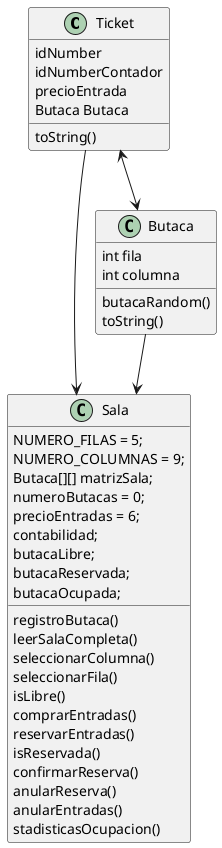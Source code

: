 @startuml


class Ticket {
    idNumber
    idNumberContador
    precioEntrada
    Butaca Butaca

    toString()
}

class Sala{
    NUMERO_FILAS = 5;
    NUMERO_COLUMNAS = 9;
    Butaca[][] matrizSala;
    numeroButacas = 0;
    precioEntradas = 6;
    contabilidad;
    butacaLibre;
    butacaReservada;
    butacaOcupada;

    registroButaca()
    leerSalaCompleta()
    seleccionarColumna()
    seleccionarFila()
    isLibre()
    comprarEntradas()
    reservarEntradas()
    isReservada()
    confirmarReserva()
    anularReserva()
    anularEntradas()
    stadisticasOcupacion()

}

class Butaca{
int fila
int columna

butacaRandom()
toString()
}


Ticket-->Sala
Butaca-->Sala
Ticket <-->Butaca

@enduml1